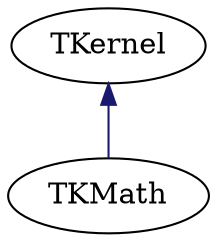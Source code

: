 digraph schema_FoundationClasses
{
	TKernel [ URL = "toolkit_tkernel.html" ]
	TKMath [ URL = "toolkit_tkmath.html" ]
	TKernel -> TKMath [ dir = "back", color = "midnightblue", style = "solid" ]
}
